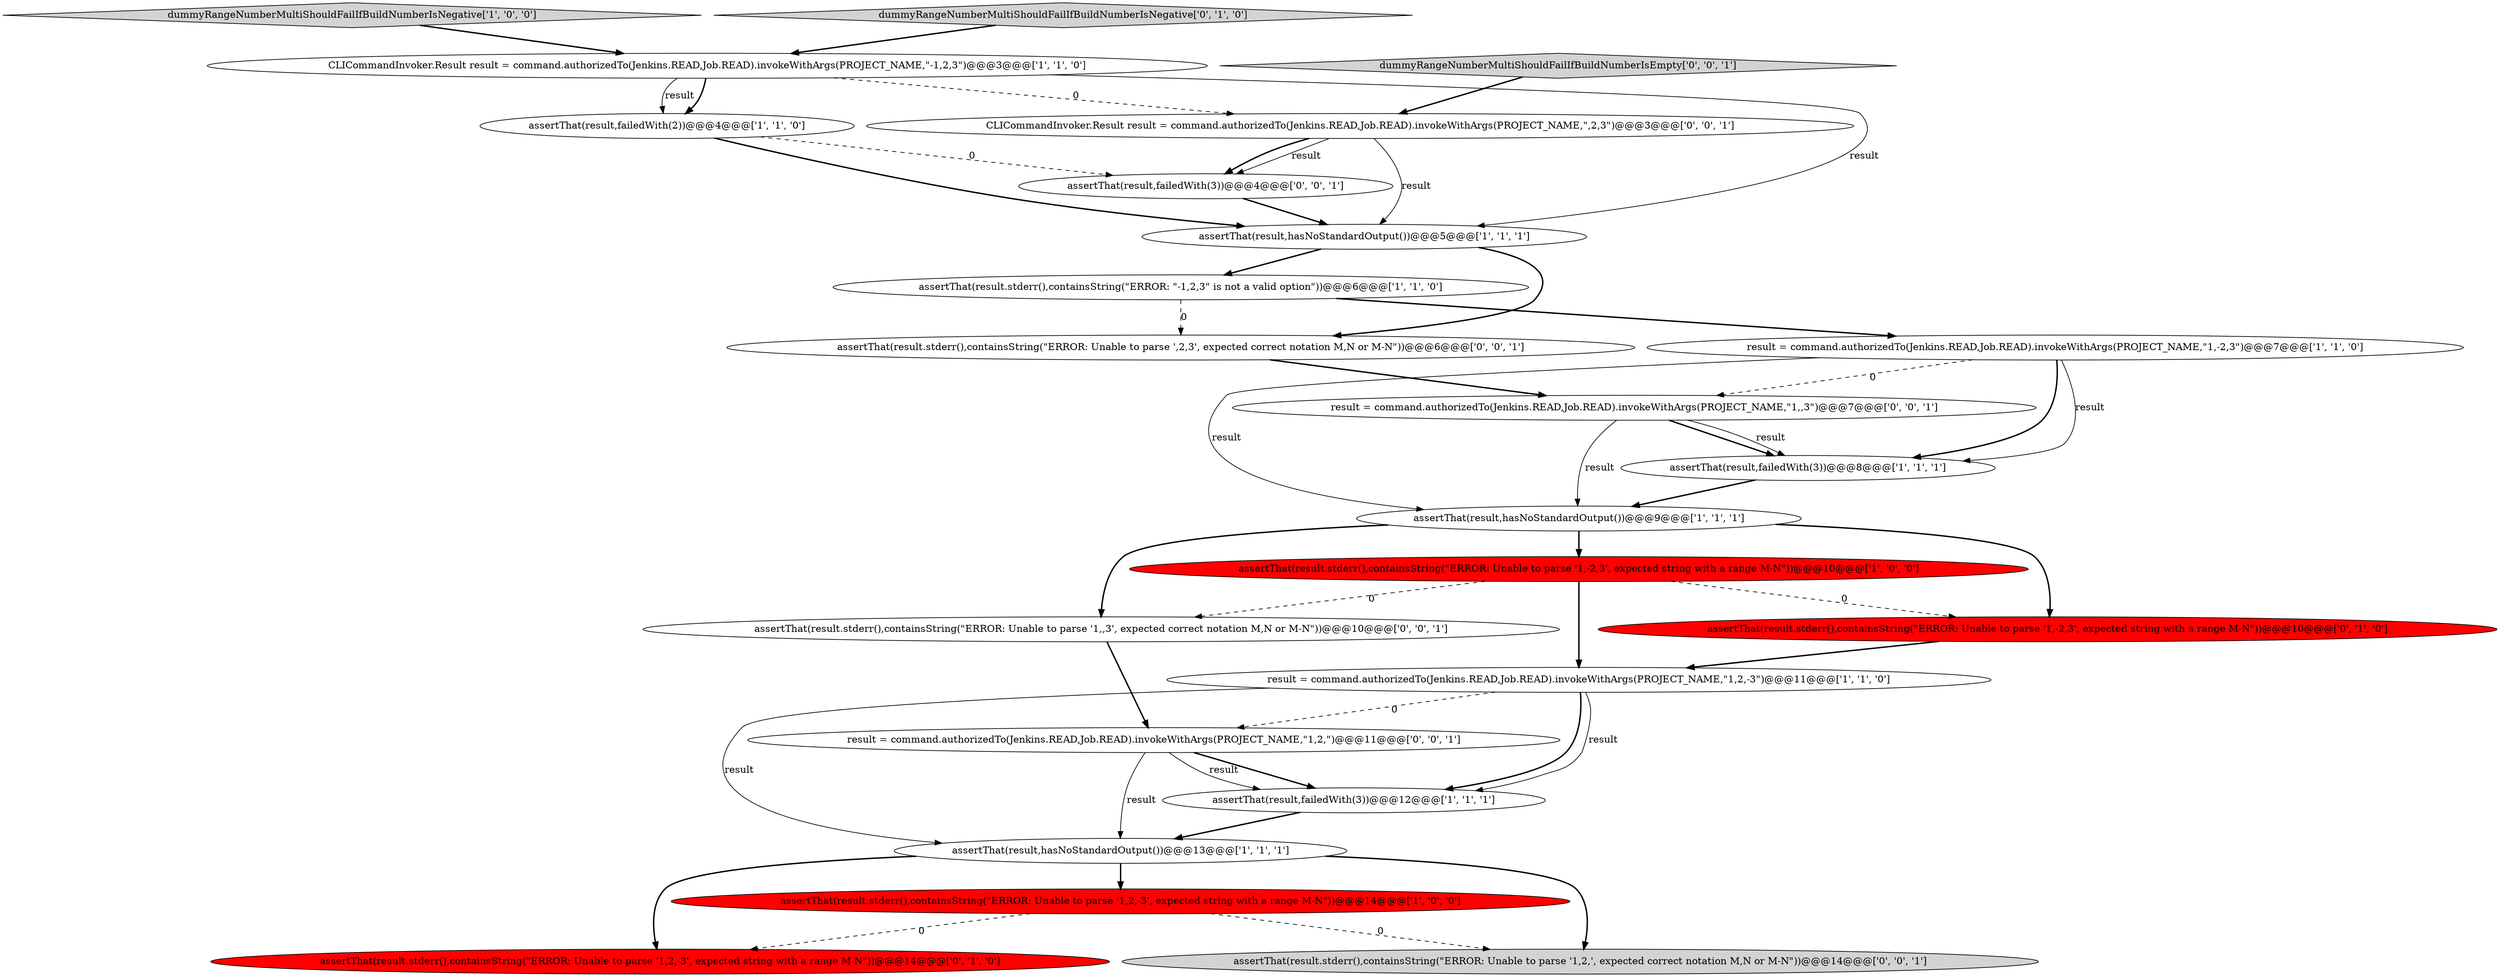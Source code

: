 digraph {
14 [style = filled, label = "assertThat(result.stderr(),containsString(\"ERROR: Unable to parse '1,2,-3', expected string with a range M-N\"))@@@14@@@['0', '1', '0']", fillcolor = red, shape = ellipse image = "AAA1AAABBB2BBB"];
3 [style = filled, label = "assertThat(result.stderr(),containsString(\"ERROR: \"-1,2,3\" is not a valid option\"))@@@6@@@['1', '1', '0']", fillcolor = white, shape = ellipse image = "AAA0AAABBB1BBB"];
18 [style = filled, label = "CLICommandInvoker.Result result = command.authorizedTo(Jenkins.READ,Job.READ).invokeWithArgs(PROJECT_NAME,\",2,3\")@@@3@@@['0', '0', '1']", fillcolor = white, shape = ellipse image = "AAA0AAABBB3BBB"];
10 [style = filled, label = "assertThat(result.stderr(),containsString(\"ERROR: Unable to parse '1,-2,3', expected string with a range M-N\"))@@@10@@@['1', '0', '0']", fillcolor = red, shape = ellipse image = "AAA1AAABBB1BBB"];
8 [style = filled, label = "result = command.authorizedTo(Jenkins.READ,Job.READ).invokeWithArgs(PROJECT_NAME,\"1,-2,3\")@@@7@@@['1', '1', '0']", fillcolor = white, shape = ellipse image = "AAA0AAABBB1BBB"];
6 [style = filled, label = "dummyRangeNumberMultiShouldFailIfBuildNumberIsNegative['1', '0', '0']", fillcolor = lightgray, shape = diamond image = "AAA0AAABBB1BBB"];
20 [style = filled, label = "assertThat(result.stderr(),containsString(\"ERROR: Unable to parse '1,,3', expected correct notation M,N or M-N\"))@@@10@@@['0', '0', '1']", fillcolor = white, shape = ellipse image = "AAA0AAABBB3BBB"];
16 [style = filled, label = "assertThat(result.stderr(),containsString(\"ERROR: Unable to parse '1,2,', expected correct notation M,N or M-N\"))@@@14@@@['0', '0', '1']", fillcolor = lightgray, shape = ellipse image = "AAA0AAABBB3BBB"];
21 [style = filled, label = "assertThat(result.stderr(),containsString(\"ERROR: Unable to parse ',2,3', expected correct notation M,N or M-N\"))@@@6@@@['0', '0', '1']", fillcolor = white, shape = ellipse image = "AAA0AAABBB3BBB"];
0 [style = filled, label = "assertThat(result,failedWith(2))@@@4@@@['1', '1', '0']", fillcolor = white, shape = ellipse image = "AAA0AAABBB1BBB"];
17 [style = filled, label = "assertThat(result,failedWith(3))@@@4@@@['0', '0', '1']", fillcolor = white, shape = ellipse image = "AAA0AAABBB3BBB"];
2 [style = filled, label = "assertThat(result,hasNoStandardOutput())@@@9@@@['1', '1', '1']", fillcolor = white, shape = ellipse image = "AAA0AAABBB1BBB"];
12 [style = filled, label = "result = command.authorizedTo(Jenkins.READ,Job.READ).invokeWithArgs(PROJECT_NAME,\"1,2,-3\")@@@11@@@['1', '1', '0']", fillcolor = white, shape = ellipse image = "AAA0AAABBB1BBB"];
22 [style = filled, label = "result = command.authorizedTo(Jenkins.READ,Job.READ).invokeWithArgs(PROJECT_NAME,\"1,,3\")@@@7@@@['0', '0', '1']", fillcolor = white, shape = ellipse image = "AAA0AAABBB3BBB"];
5 [style = filled, label = "assertThat(result.stderr(),containsString(\"ERROR: Unable to parse '1,2,-3', expected string with a range M-N\"))@@@14@@@['1', '0', '0']", fillcolor = red, shape = ellipse image = "AAA1AAABBB1BBB"];
19 [style = filled, label = "dummyRangeNumberMultiShouldFailIfBuildNumberIsEmpty['0', '0', '1']", fillcolor = lightgray, shape = diamond image = "AAA0AAABBB3BBB"];
9 [style = filled, label = "assertThat(result,failedWith(3))@@@8@@@['1', '1', '1']", fillcolor = white, shape = ellipse image = "AAA0AAABBB1BBB"];
4 [style = filled, label = "assertThat(result,failedWith(3))@@@12@@@['1', '1', '1']", fillcolor = white, shape = ellipse image = "AAA0AAABBB1BBB"];
15 [style = filled, label = "assertThat(result.stderr(),containsString(\"ERROR: Unable to parse '1,-2,3', expected string with a range M-N\"))@@@10@@@['0', '1', '0']", fillcolor = red, shape = ellipse image = "AAA1AAABBB2BBB"];
13 [style = filled, label = "dummyRangeNumberMultiShouldFailIfBuildNumberIsNegative['0', '1', '0']", fillcolor = lightgray, shape = diamond image = "AAA0AAABBB2BBB"];
23 [style = filled, label = "result = command.authorizedTo(Jenkins.READ,Job.READ).invokeWithArgs(PROJECT_NAME,\"1,2,\")@@@11@@@['0', '0', '1']", fillcolor = white, shape = ellipse image = "AAA0AAABBB3BBB"];
7 [style = filled, label = "CLICommandInvoker.Result result = command.authorizedTo(Jenkins.READ,Job.READ).invokeWithArgs(PROJECT_NAME,\"-1,2,3\")@@@3@@@['1', '1', '0']", fillcolor = white, shape = ellipse image = "AAA0AAABBB1BBB"];
11 [style = filled, label = "assertThat(result,hasNoStandardOutput())@@@5@@@['1', '1', '1']", fillcolor = white, shape = ellipse image = "AAA0AAABBB1BBB"];
1 [style = filled, label = "assertThat(result,hasNoStandardOutput())@@@13@@@['1', '1', '1']", fillcolor = white, shape = ellipse image = "AAA0AAABBB1BBB"];
1->5 [style = bold, label=""];
10->15 [style = dashed, label="0"];
2->20 [style = bold, label=""];
19->18 [style = bold, label=""];
5->14 [style = dashed, label="0"];
12->23 [style = dashed, label="0"];
7->18 [style = dashed, label="0"];
23->1 [style = solid, label="result"];
3->21 [style = dashed, label="0"];
9->2 [style = bold, label=""];
18->17 [style = solid, label="result"];
11->21 [style = bold, label=""];
22->9 [style = bold, label=""];
23->4 [style = bold, label=""];
18->17 [style = bold, label=""];
0->11 [style = bold, label=""];
7->0 [style = bold, label=""];
22->9 [style = solid, label="result"];
2->10 [style = bold, label=""];
8->9 [style = solid, label="result"];
0->17 [style = dashed, label="0"];
8->2 [style = solid, label="result"];
5->16 [style = dashed, label="0"];
8->22 [style = dashed, label="0"];
20->23 [style = bold, label=""];
12->4 [style = bold, label=""];
7->11 [style = solid, label="result"];
11->3 [style = bold, label=""];
7->0 [style = solid, label="result"];
10->12 [style = bold, label=""];
13->7 [style = bold, label=""];
21->22 [style = bold, label=""];
18->11 [style = solid, label="result"];
3->8 [style = bold, label=""];
1->16 [style = bold, label=""];
2->15 [style = bold, label=""];
8->9 [style = bold, label=""];
12->1 [style = solid, label="result"];
10->20 [style = dashed, label="0"];
1->14 [style = bold, label=""];
4->1 [style = bold, label=""];
15->12 [style = bold, label=""];
22->2 [style = solid, label="result"];
12->4 [style = solid, label="result"];
6->7 [style = bold, label=""];
23->4 [style = solid, label="result"];
17->11 [style = bold, label=""];
}
